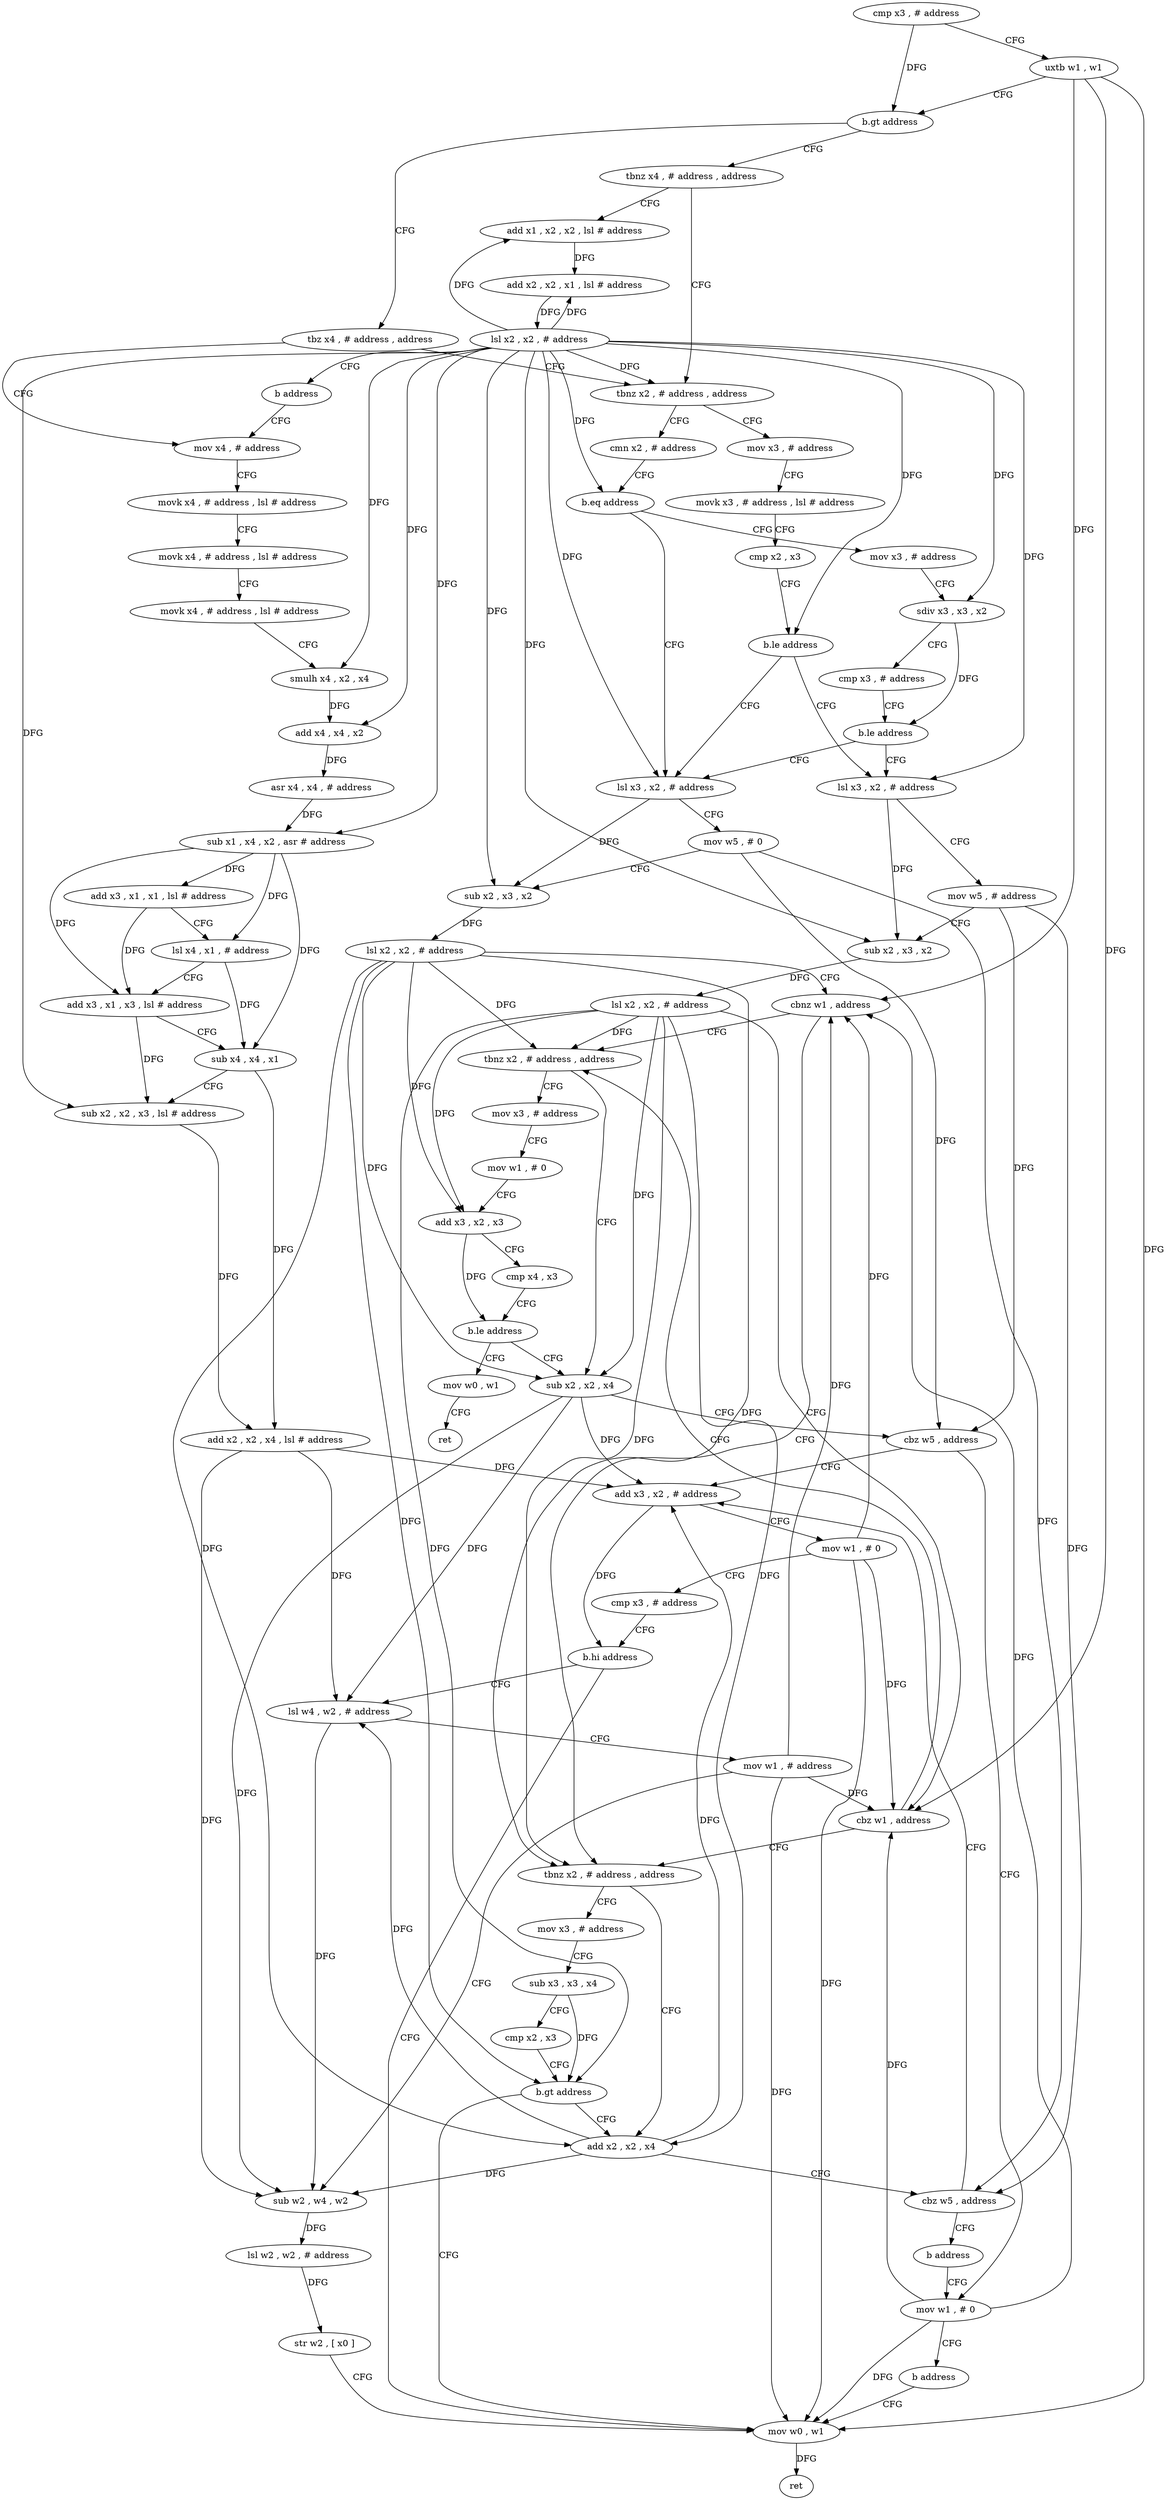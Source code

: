 digraph "func" {
"4302032" [label = "cmp x3 , # address" ]
"4302036" [label = "uxtb w1 , w1" ]
"4302040" [label = "b.gt address" ]
"4302112" [label = "tbz x4 , # address , address" ]
"4302044" [label = "tbnz x4 , # address , address" ]
"4302048" [label = "tbnz x2 , # address , address" ]
"4302116" [label = "mov x4 , # address" ]
"4302328" [label = "add x1 , x2 , x2 , lsl # address" ]
"4302216" [label = "cmn x2 , # address" ]
"4302052" [label = "mov x3 , # address" ]
"4302120" [label = "movk x4 , # address , lsl # address" ]
"4302124" [label = "movk x4 , # address , lsl # address" ]
"4302128" [label = "movk x4 , # address , lsl # address" ]
"4302132" [label = "smulh x4 , x2 , x4" ]
"4302136" [label = "add x4 , x4 , x2" ]
"4302140" [label = "asr x4 , x4 , # address" ]
"4302144" [label = "sub x1 , x4 , x2 , asr # address" ]
"4302148" [label = "add x3 , x1 , x1 , lsl # address" ]
"4302152" [label = "lsl x4 , x1 , # address" ]
"4302156" [label = "add x3 , x1 , x3 , lsl # address" ]
"4302160" [label = "sub x4 , x4 , x1" ]
"4302164" [label = "sub x2 , x2 , x3 , lsl # address" ]
"4302168" [label = "add x2 , x2 , x4 , lsl # address" ]
"4302172" [label = "add x3 , x2 , # address" ]
"4302332" [label = "add x2 , x2 , x1 , lsl # address" ]
"4302336" [label = "lsl x2 , x2 , # address" ]
"4302340" [label = "b address" ]
"4302220" [label = "b.eq address" ]
"4302240" [label = "lsl x3 , x2 , # address" ]
"4302224" [label = "mov x3 , # address" ]
"4302056" [label = "movk x3 , # address , lsl # address" ]
"4302060" [label = "cmp x2 , x3" ]
"4302064" [label = "b.le address" ]
"4302068" [label = "lsl x3 , x2 , # address" ]
"4302208" [label = "mov w0 , w1" ]
"4302212" [label = "ret" ]
"4302188" [label = "lsl w4 , w2 , # address" ]
"4302192" [label = "mov w1 , # address" ]
"4302196" [label = "sub w2 , w4 , w2" ]
"4302200" [label = "lsl w2 , w2 , # address" ]
"4302204" [label = "str w2 , [ x0 ]" ]
"4302244" [label = "mov w5 , # 0" ]
"4302248" [label = "sub x2 , x3 , x2" ]
"4302252" [label = "lsl x2 , x2 , # address" ]
"4302256" [label = "cbnz w1 , address" ]
"4302088" [label = "tbnz x2 , # address , address" ]
"4302260" [label = "tbnz x2 , # address , address" ]
"4302228" [label = "sdiv x3 , x3 , x2" ]
"4302232" [label = "cmp x3 , # address" ]
"4302236" [label = "b.le address" ]
"4302072" [label = "mov w5 , # address" ]
"4302076" [label = "sub x2 , x3 , x2" ]
"4302080" [label = "lsl x2 , x2 , # address" ]
"4302084" [label = "cbz w1 , address" ]
"4302296" [label = "mov x3 , # address" ]
"4302092" [label = "sub x2 , x2 , x4" ]
"4302280" [label = "add x2 , x2 , x4" ]
"4302264" [label = "mov x3 , # address" ]
"4302300" [label = "mov w1 , # 0" ]
"4302304" [label = "add x3 , x2 , x3" ]
"4302308" [label = "cmp x4 , x3" ]
"4302312" [label = "b.le address" ]
"4302316" [label = "mov w0 , w1" ]
"4302096" [label = "cbz w5 , address" ]
"4302100" [label = "mov w1 , # 0" ]
"4302284" [label = "cbz w5 , address" ]
"4302288" [label = "b address" ]
"4302268" [label = "sub x3 , x3 , x4" ]
"4302272" [label = "cmp x2 , x3" ]
"4302276" [label = "b.gt address" ]
"4302320" [label = "ret" ]
"4302176" [label = "mov w1 , # 0" ]
"4302180" [label = "cmp x3 , # address" ]
"4302184" [label = "b.hi address" ]
"4302104" [label = "b address" ]
"4302032" -> "4302036" [ label = "CFG" ]
"4302032" -> "4302040" [ label = "DFG" ]
"4302036" -> "4302040" [ label = "CFG" ]
"4302036" -> "4302256" [ label = "DFG" ]
"4302036" -> "4302084" [ label = "DFG" ]
"4302036" -> "4302208" [ label = "DFG" ]
"4302040" -> "4302112" [ label = "CFG" ]
"4302040" -> "4302044" [ label = "CFG" ]
"4302112" -> "4302048" [ label = "CFG" ]
"4302112" -> "4302116" [ label = "CFG" ]
"4302044" -> "4302328" [ label = "CFG" ]
"4302044" -> "4302048" [ label = "CFG" ]
"4302048" -> "4302216" [ label = "CFG" ]
"4302048" -> "4302052" [ label = "CFG" ]
"4302116" -> "4302120" [ label = "CFG" ]
"4302328" -> "4302332" [ label = "DFG" ]
"4302216" -> "4302220" [ label = "CFG" ]
"4302052" -> "4302056" [ label = "CFG" ]
"4302120" -> "4302124" [ label = "CFG" ]
"4302124" -> "4302128" [ label = "CFG" ]
"4302128" -> "4302132" [ label = "CFG" ]
"4302132" -> "4302136" [ label = "DFG" ]
"4302136" -> "4302140" [ label = "DFG" ]
"4302140" -> "4302144" [ label = "DFG" ]
"4302144" -> "4302148" [ label = "DFG" ]
"4302144" -> "4302152" [ label = "DFG" ]
"4302144" -> "4302156" [ label = "DFG" ]
"4302144" -> "4302160" [ label = "DFG" ]
"4302148" -> "4302152" [ label = "CFG" ]
"4302148" -> "4302156" [ label = "DFG" ]
"4302152" -> "4302156" [ label = "CFG" ]
"4302152" -> "4302160" [ label = "DFG" ]
"4302156" -> "4302160" [ label = "CFG" ]
"4302156" -> "4302164" [ label = "DFG" ]
"4302160" -> "4302164" [ label = "CFG" ]
"4302160" -> "4302168" [ label = "DFG" ]
"4302164" -> "4302168" [ label = "DFG" ]
"4302168" -> "4302172" [ label = "DFG" ]
"4302168" -> "4302188" [ label = "DFG" ]
"4302168" -> "4302196" [ label = "DFG" ]
"4302172" -> "4302176" [ label = "CFG" ]
"4302172" -> "4302184" [ label = "DFG" ]
"4302332" -> "4302336" [ label = "DFG" ]
"4302336" -> "4302340" [ label = "CFG" ]
"4302336" -> "4302048" [ label = "DFG" ]
"4302336" -> "4302132" [ label = "DFG" ]
"4302336" -> "4302136" [ label = "DFG" ]
"4302336" -> "4302144" [ label = "DFG" ]
"4302336" -> "4302328" [ label = "DFG" ]
"4302336" -> "4302164" [ label = "DFG" ]
"4302336" -> "4302332" [ label = "DFG" ]
"4302336" -> "4302220" [ label = "DFG" ]
"4302336" -> "4302064" [ label = "DFG" ]
"4302336" -> "4302240" [ label = "DFG" ]
"4302336" -> "4302248" [ label = "DFG" ]
"4302336" -> "4302228" [ label = "DFG" ]
"4302336" -> "4302068" [ label = "DFG" ]
"4302336" -> "4302076" [ label = "DFG" ]
"4302340" -> "4302116" [ label = "CFG" ]
"4302220" -> "4302240" [ label = "CFG" ]
"4302220" -> "4302224" [ label = "CFG" ]
"4302240" -> "4302244" [ label = "CFG" ]
"4302240" -> "4302248" [ label = "DFG" ]
"4302224" -> "4302228" [ label = "CFG" ]
"4302056" -> "4302060" [ label = "CFG" ]
"4302060" -> "4302064" [ label = "CFG" ]
"4302064" -> "4302240" [ label = "CFG" ]
"4302064" -> "4302068" [ label = "CFG" ]
"4302068" -> "4302072" [ label = "CFG" ]
"4302068" -> "4302076" [ label = "DFG" ]
"4302208" -> "4302212" [ label = "DFG" ]
"4302188" -> "4302192" [ label = "CFG" ]
"4302188" -> "4302196" [ label = "DFG" ]
"4302192" -> "4302196" [ label = "CFG" ]
"4302192" -> "4302256" [ label = "DFG" ]
"4302192" -> "4302084" [ label = "DFG" ]
"4302192" -> "4302208" [ label = "DFG" ]
"4302196" -> "4302200" [ label = "DFG" ]
"4302200" -> "4302204" [ label = "DFG" ]
"4302204" -> "4302208" [ label = "CFG" ]
"4302244" -> "4302248" [ label = "CFG" ]
"4302244" -> "4302096" [ label = "DFG" ]
"4302244" -> "4302284" [ label = "DFG" ]
"4302248" -> "4302252" [ label = "DFG" ]
"4302252" -> "4302256" [ label = "CFG" ]
"4302252" -> "4302088" [ label = "DFG" ]
"4302252" -> "4302260" [ label = "DFG" ]
"4302252" -> "4302304" [ label = "DFG" ]
"4302252" -> "4302092" [ label = "DFG" ]
"4302252" -> "4302280" [ label = "DFG" ]
"4302252" -> "4302276" [ label = "DFG" ]
"4302256" -> "4302088" [ label = "CFG" ]
"4302256" -> "4302260" [ label = "CFG" ]
"4302088" -> "4302296" [ label = "CFG" ]
"4302088" -> "4302092" [ label = "CFG" ]
"4302260" -> "4302280" [ label = "CFG" ]
"4302260" -> "4302264" [ label = "CFG" ]
"4302228" -> "4302232" [ label = "CFG" ]
"4302228" -> "4302236" [ label = "DFG" ]
"4302232" -> "4302236" [ label = "CFG" ]
"4302236" -> "4302068" [ label = "CFG" ]
"4302236" -> "4302240" [ label = "CFG" ]
"4302072" -> "4302076" [ label = "CFG" ]
"4302072" -> "4302096" [ label = "DFG" ]
"4302072" -> "4302284" [ label = "DFG" ]
"4302076" -> "4302080" [ label = "DFG" ]
"4302080" -> "4302084" [ label = "CFG" ]
"4302080" -> "4302088" [ label = "DFG" ]
"4302080" -> "4302260" [ label = "DFG" ]
"4302080" -> "4302304" [ label = "DFG" ]
"4302080" -> "4302092" [ label = "DFG" ]
"4302080" -> "4302280" [ label = "DFG" ]
"4302080" -> "4302276" [ label = "DFG" ]
"4302084" -> "4302260" [ label = "CFG" ]
"4302084" -> "4302088" [ label = "CFG" ]
"4302296" -> "4302300" [ label = "CFG" ]
"4302092" -> "4302096" [ label = "CFG" ]
"4302092" -> "4302172" [ label = "DFG" ]
"4302092" -> "4302188" [ label = "DFG" ]
"4302092" -> "4302196" [ label = "DFG" ]
"4302280" -> "4302284" [ label = "CFG" ]
"4302280" -> "4302172" [ label = "DFG" ]
"4302280" -> "4302188" [ label = "DFG" ]
"4302280" -> "4302196" [ label = "DFG" ]
"4302264" -> "4302268" [ label = "CFG" ]
"4302300" -> "4302304" [ label = "CFG" ]
"4302304" -> "4302308" [ label = "CFG" ]
"4302304" -> "4302312" [ label = "DFG" ]
"4302308" -> "4302312" [ label = "CFG" ]
"4302312" -> "4302092" [ label = "CFG" ]
"4302312" -> "4302316" [ label = "CFG" ]
"4302316" -> "4302320" [ label = "CFG" ]
"4302096" -> "4302172" [ label = "CFG" ]
"4302096" -> "4302100" [ label = "CFG" ]
"4302100" -> "4302104" [ label = "CFG" ]
"4302100" -> "4302256" [ label = "DFG" ]
"4302100" -> "4302084" [ label = "DFG" ]
"4302100" -> "4302208" [ label = "DFG" ]
"4302284" -> "4302172" [ label = "CFG" ]
"4302284" -> "4302288" [ label = "CFG" ]
"4302288" -> "4302100" [ label = "CFG" ]
"4302268" -> "4302272" [ label = "CFG" ]
"4302268" -> "4302276" [ label = "DFG" ]
"4302272" -> "4302276" [ label = "CFG" ]
"4302276" -> "4302208" [ label = "CFG" ]
"4302276" -> "4302280" [ label = "CFG" ]
"4302176" -> "4302180" [ label = "CFG" ]
"4302176" -> "4302256" [ label = "DFG" ]
"4302176" -> "4302084" [ label = "DFG" ]
"4302176" -> "4302208" [ label = "DFG" ]
"4302180" -> "4302184" [ label = "CFG" ]
"4302184" -> "4302208" [ label = "CFG" ]
"4302184" -> "4302188" [ label = "CFG" ]
"4302104" -> "4302208" [ label = "CFG" ]
}
